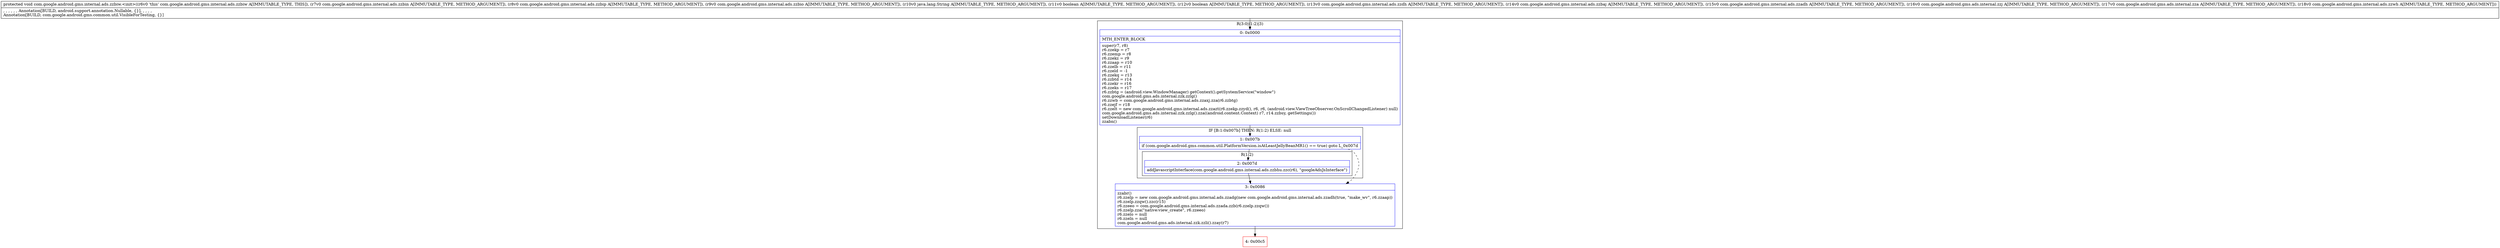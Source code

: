 digraph "CFG forcom.google.android.gms.internal.ads.zzbiw.\<init\>(Lcom\/google\/android\/gms\/internal\/ads\/zzbin;Lcom\/google\/android\/gms\/internal\/ads\/zzbip;Lcom\/google\/android\/gms\/internal\/ads\/zzbio;Ljava\/lang\/String;ZZLcom\/google\/android\/gms\/internal\/ads\/zzdh;Lcom\/google\/android\/gms\/internal\/ads\/zzbaj;Lcom\/google\/android\/gms\/internal\/ads\/zzadh;Lcom\/google\/android\/gms\/ads\/internal\/zzj;Lcom\/google\/android\/gms\/ads\/internal\/zza;Lcom\/google\/android\/gms\/internal\/ads\/zzwh;)V" {
subgraph cluster_Region_142008682 {
label = "R(3:0|(1:2)|3)";
node [shape=record,color=blue];
Node_0 [shape=record,label="{0\:\ 0x0000|MTH_ENTER_BLOCK\l|super(r7, r8)\lr6.zzekp = r7\lr6.zzemp = r8\lr6.zzekz = r9\lr6.zzaap = r10\lr6.zzelb = r11\lr6.zzeld = \-1\lr6.zzekq = r13\lr6.zzbtd = r14\lr6.zzekr = r16\lr6.zzeks = r17\lr6.zzbtg = (android.view.WindowManager) getContext().getSystemService(\"window\")\lcom.google.android.gms.ads.internal.zzk.zzlg()\lr6.zzwb = com.google.android.gms.internal.ads.zzaxj.zza(r6.zzbtg)\lr6.zzejf = r18\lr6.zzelt = new com.google.android.gms.internal.ads.zzazt(r6.zzekp.zzyd(), r6, r6, (android.view.ViewTreeObserver.OnScrollChangedListener) null)\lcom.google.android.gms.ads.internal.zzk.zzlg().zza((android.content.Context) r7, r14.zzbsy, getSettings())\lsetDownloadListener(r6)\lzzabn()\l}"];
subgraph cluster_IfRegion_146031711 {
label = "IF [B:1:0x007b] THEN: R(1:2) ELSE: null";
node [shape=record,color=blue];
Node_1 [shape=record,label="{1\:\ 0x007b|if (com.google.android.gms.common.util.PlatformVersion.isAtLeastJellyBeanMR1() == true) goto L_0x007d\l}"];
subgraph cluster_Region_1827395178 {
label = "R(1:2)";
node [shape=record,color=blue];
Node_2 [shape=record,label="{2\:\ 0x007d|addJavascriptInterface(com.google.android.gms.internal.ads.zzbhu.zzc(r6), \"googleAdsJsInterface\")\l}"];
}
}
Node_3 [shape=record,label="{3\:\ 0x0086|zzabr()\lr6.zzelp = new com.google.android.gms.internal.ads.zzadg(new com.google.android.gms.internal.ads.zzadh(true, \"make_wv\", r6.zzaap))\lr6.zzelp.zzqw().zzc(r15)\lr6.zzeeo = com.google.android.gms.internal.ads.zzada.zzb(r6.zzelp.zzqw())\lr6.zzelp.zza(\"native:view_create\", r6.zzeeo)\lr6.zzelo = null\lr6.zzeln = null\lcom.google.android.gms.ads.internal.zzk.zzli().zzay(r7)\l}"];
}
Node_4 [shape=record,color=red,label="{4\:\ 0x00c5}"];
MethodNode[shape=record,label="{protected void com.google.android.gms.internal.ads.zzbiw.\<init\>((r6v0 'this' com.google.android.gms.internal.ads.zzbiw A[IMMUTABLE_TYPE, THIS]), (r7v0 com.google.android.gms.internal.ads.zzbin A[IMMUTABLE_TYPE, METHOD_ARGUMENT]), (r8v0 com.google.android.gms.internal.ads.zzbip A[IMMUTABLE_TYPE, METHOD_ARGUMENT]), (r9v0 com.google.android.gms.internal.ads.zzbio A[IMMUTABLE_TYPE, METHOD_ARGUMENT]), (r10v0 java.lang.String A[IMMUTABLE_TYPE, METHOD_ARGUMENT]), (r11v0 boolean A[IMMUTABLE_TYPE, METHOD_ARGUMENT]), (r12v0 boolean A[IMMUTABLE_TYPE, METHOD_ARGUMENT]), (r13v0 com.google.android.gms.internal.ads.zzdh A[IMMUTABLE_TYPE, METHOD_ARGUMENT]), (r14v0 com.google.android.gms.internal.ads.zzbaj A[IMMUTABLE_TYPE, METHOD_ARGUMENT]), (r15v0 com.google.android.gms.internal.ads.zzadh A[IMMUTABLE_TYPE, METHOD_ARGUMENT]), (r16v0 com.google.android.gms.ads.internal.zzj A[IMMUTABLE_TYPE, METHOD_ARGUMENT]), (r17v0 com.google.android.gms.ads.internal.zza A[IMMUTABLE_TYPE, METHOD_ARGUMENT]), (r18v0 com.google.android.gms.internal.ads.zzwh A[IMMUTABLE_TYPE, METHOD_ARGUMENT]))  | , , , , , , Annotation[BUILD, android.support.annotation.Nullable, \{\}], , , , , \lAnnotation[BUILD, com.google.android.gms.common.util.VisibleForTesting, \{\}]\l}"];
MethodNode -> Node_0;
Node_0 -> Node_1;
Node_1 -> Node_2;
Node_1 -> Node_3[style=dashed];
Node_2 -> Node_3;
Node_3 -> Node_4;
}

